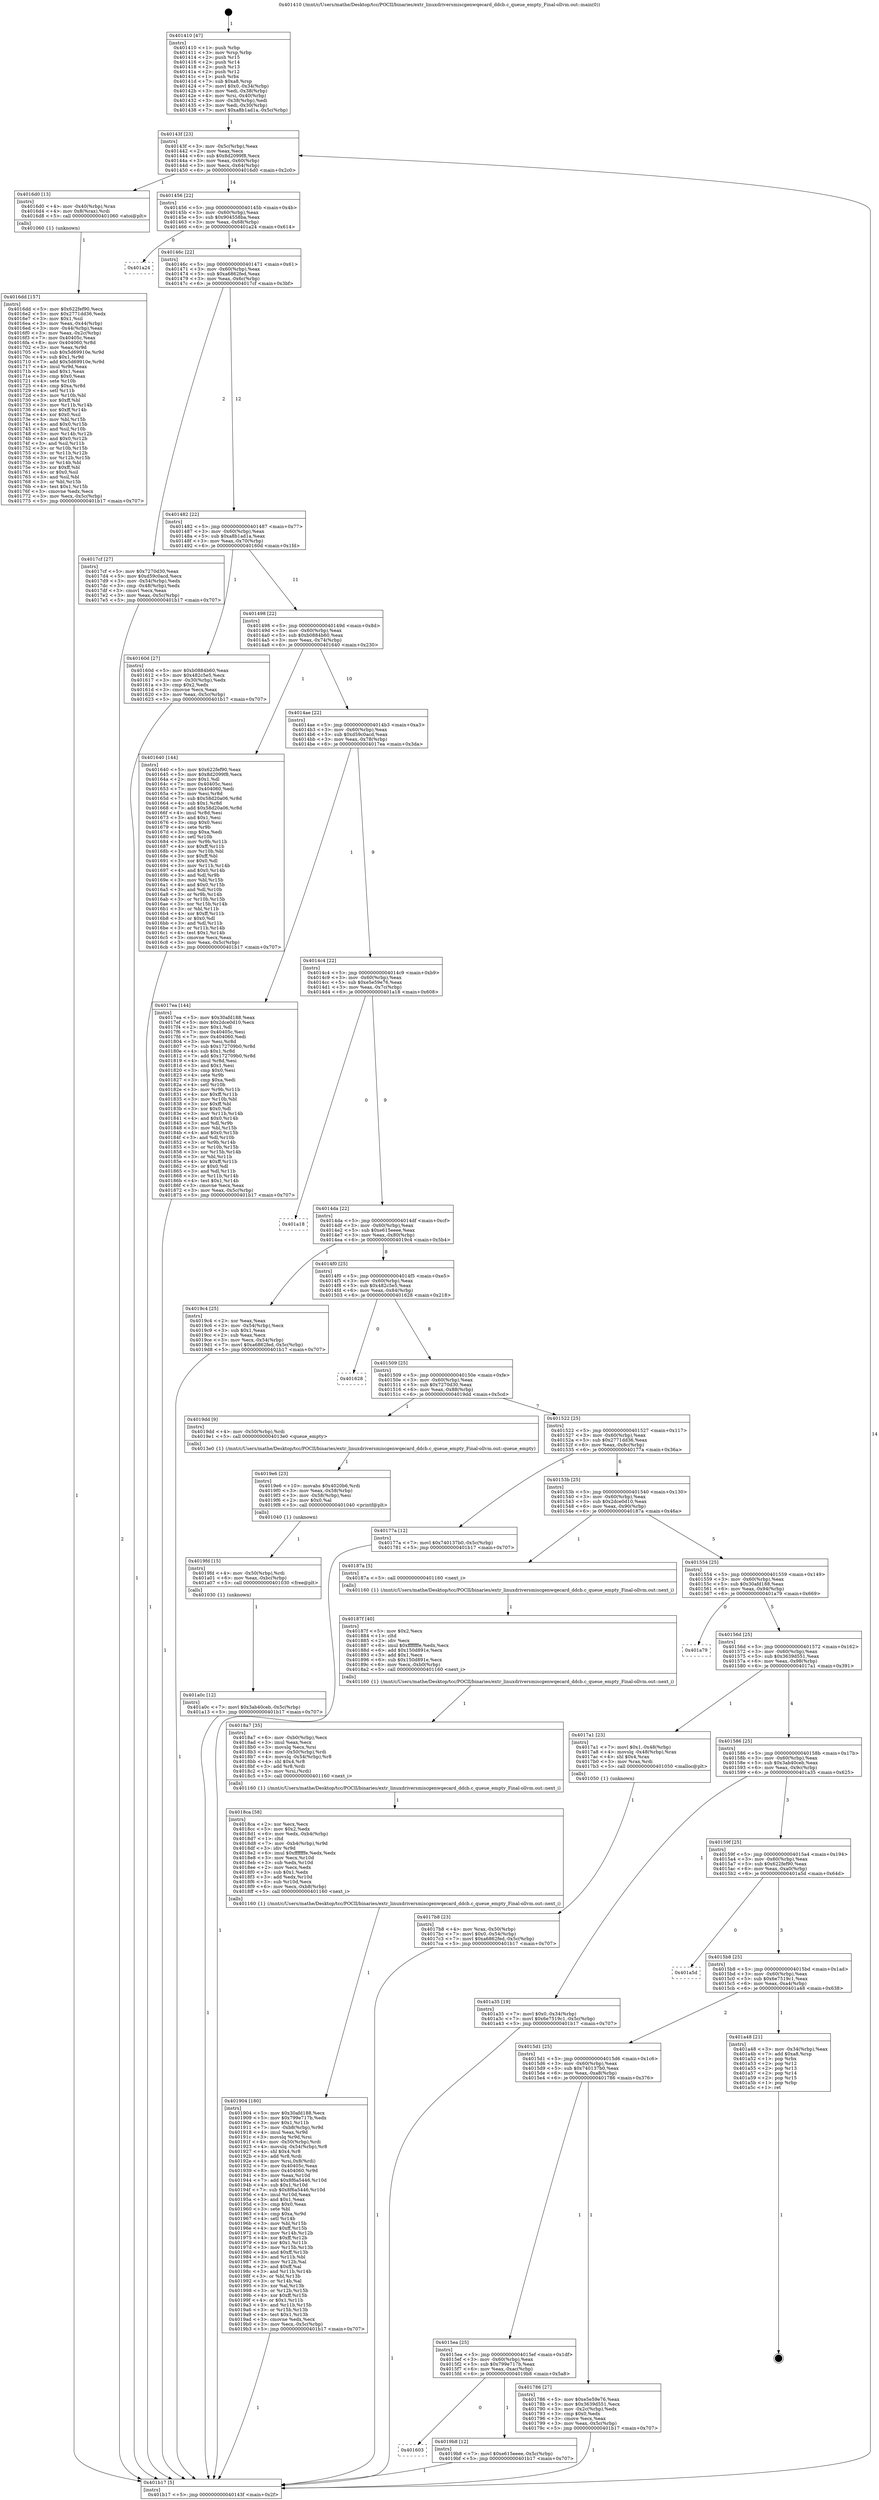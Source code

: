 digraph "0x401410" {
  label = "0x401410 (/mnt/c/Users/mathe/Desktop/tcc/POCII/binaries/extr_linuxdriversmiscgenwqecard_ddcb.c_queue_empty_Final-ollvm.out::main(0))"
  labelloc = "t"
  node[shape=record]

  Entry [label="",width=0.3,height=0.3,shape=circle,fillcolor=black,style=filled]
  "0x40143f" [label="{
     0x40143f [23]\l
     | [instrs]\l
     &nbsp;&nbsp;0x40143f \<+3\>: mov -0x5c(%rbp),%eax\l
     &nbsp;&nbsp;0x401442 \<+2\>: mov %eax,%ecx\l
     &nbsp;&nbsp;0x401444 \<+6\>: sub $0x8d2099f8,%ecx\l
     &nbsp;&nbsp;0x40144a \<+3\>: mov %eax,-0x60(%rbp)\l
     &nbsp;&nbsp;0x40144d \<+3\>: mov %ecx,-0x64(%rbp)\l
     &nbsp;&nbsp;0x401450 \<+6\>: je 00000000004016d0 \<main+0x2c0\>\l
  }"]
  "0x4016d0" [label="{
     0x4016d0 [13]\l
     | [instrs]\l
     &nbsp;&nbsp;0x4016d0 \<+4\>: mov -0x40(%rbp),%rax\l
     &nbsp;&nbsp;0x4016d4 \<+4\>: mov 0x8(%rax),%rdi\l
     &nbsp;&nbsp;0x4016d8 \<+5\>: call 0000000000401060 \<atoi@plt\>\l
     | [calls]\l
     &nbsp;&nbsp;0x401060 \{1\} (unknown)\l
  }"]
  "0x401456" [label="{
     0x401456 [22]\l
     | [instrs]\l
     &nbsp;&nbsp;0x401456 \<+5\>: jmp 000000000040145b \<main+0x4b\>\l
     &nbsp;&nbsp;0x40145b \<+3\>: mov -0x60(%rbp),%eax\l
     &nbsp;&nbsp;0x40145e \<+5\>: sub $0x904558ba,%eax\l
     &nbsp;&nbsp;0x401463 \<+3\>: mov %eax,-0x68(%rbp)\l
     &nbsp;&nbsp;0x401466 \<+6\>: je 0000000000401a24 \<main+0x614\>\l
  }"]
  Exit [label="",width=0.3,height=0.3,shape=circle,fillcolor=black,style=filled,peripheries=2]
  "0x401a24" [label="{
     0x401a24\l
  }", style=dashed]
  "0x40146c" [label="{
     0x40146c [22]\l
     | [instrs]\l
     &nbsp;&nbsp;0x40146c \<+5\>: jmp 0000000000401471 \<main+0x61\>\l
     &nbsp;&nbsp;0x401471 \<+3\>: mov -0x60(%rbp),%eax\l
     &nbsp;&nbsp;0x401474 \<+5\>: sub $0xa6862fed,%eax\l
     &nbsp;&nbsp;0x401479 \<+3\>: mov %eax,-0x6c(%rbp)\l
     &nbsp;&nbsp;0x40147c \<+6\>: je 00000000004017cf \<main+0x3bf\>\l
  }"]
  "0x401a0c" [label="{
     0x401a0c [12]\l
     | [instrs]\l
     &nbsp;&nbsp;0x401a0c \<+7\>: movl $0x3ab40ceb,-0x5c(%rbp)\l
     &nbsp;&nbsp;0x401a13 \<+5\>: jmp 0000000000401b17 \<main+0x707\>\l
  }"]
  "0x4017cf" [label="{
     0x4017cf [27]\l
     | [instrs]\l
     &nbsp;&nbsp;0x4017cf \<+5\>: mov $0x7270d30,%eax\l
     &nbsp;&nbsp;0x4017d4 \<+5\>: mov $0xd59c0acd,%ecx\l
     &nbsp;&nbsp;0x4017d9 \<+3\>: mov -0x54(%rbp),%edx\l
     &nbsp;&nbsp;0x4017dc \<+3\>: cmp -0x48(%rbp),%edx\l
     &nbsp;&nbsp;0x4017df \<+3\>: cmovl %ecx,%eax\l
     &nbsp;&nbsp;0x4017e2 \<+3\>: mov %eax,-0x5c(%rbp)\l
     &nbsp;&nbsp;0x4017e5 \<+5\>: jmp 0000000000401b17 \<main+0x707\>\l
  }"]
  "0x401482" [label="{
     0x401482 [22]\l
     | [instrs]\l
     &nbsp;&nbsp;0x401482 \<+5\>: jmp 0000000000401487 \<main+0x77\>\l
     &nbsp;&nbsp;0x401487 \<+3\>: mov -0x60(%rbp),%eax\l
     &nbsp;&nbsp;0x40148a \<+5\>: sub $0xa8b1ad1a,%eax\l
     &nbsp;&nbsp;0x40148f \<+3\>: mov %eax,-0x70(%rbp)\l
     &nbsp;&nbsp;0x401492 \<+6\>: je 000000000040160d \<main+0x1fd\>\l
  }"]
  "0x4019fd" [label="{
     0x4019fd [15]\l
     | [instrs]\l
     &nbsp;&nbsp;0x4019fd \<+4\>: mov -0x50(%rbp),%rdi\l
     &nbsp;&nbsp;0x401a01 \<+6\>: mov %eax,-0xbc(%rbp)\l
     &nbsp;&nbsp;0x401a07 \<+5\>: call 0000000000401030 \<free@plt\>\l
     | [calls]\l
     &nbsp;&nbsp;0x401030 \{1\} (unknown)\l
  }"]
  "0x40160d" [label="{
     0x40160d [27]\l
     | [instrs]\l
     &nbsp;&nbsp;0x40160d \<+5\>: mov $0xb0884b60,%eax\l
     &nbsp;&nbsp;0x401612 \<+5\>: mov $0x482c5e5,%ecx\l
     &nbsp;&nbsp;0x401617 \<+3\>: mov -0x30(%rbp),%edx\l
     &nbsp;&nbsp;0x40161a \<+3\>: cmp $0x2,%edx\l
     &nbsp;&nbsp;0x40161d \<+3\>: cmovne %ecx,%eax\l
     &nbsp;&nbsp;0x401620 \<+3\>: mov %eax,-0x5c(%rbp)\l
     &nbsp;&nbsp;0x401623 \<+5\>: jmp 0000000000401b17 \<main+0x707\>\l
  }"]
  "0x401498" [label="{
     0x401498 [22]\l
     | [instrs]\l
     &nbsp;&nbsp;0x401498 \<+5\>: jmp 000000000040149d \<main+0x8d\>\l
     &nbsp;&nbsp;0x40149d \<+3\>: mov -0x60(%rbp),%eax\l
     &nbsp;&nbsp;0x4014a0 \<+5\>: sub $0xb0884b60,%eax\l
     &nbsp;&nbsp;0x4014a5 \<+3\>: mov %eax,-0x74(%rbp)\l
     &nbsp;&nbsp;0x4014a8 \<+6\>: je 0000000000401640 \<main+0x230\>\l
  }"]
  "0x401b17" [label="{
     0x401b17 [5]\l
     | [instrs]\l
     &nbsp;&nbsp;0x401b17 \<+5\>: jmp 000000000040143f \<main+0x2f\>\l
  }"]
  "0x401410" [label="{
     0x401410 [47]\l
     | [instrs]\l
     &nbsp;&nbsp;0x401410 \<+1\>: push %rbp\l
     &nbsp;&nbsp;0x401411 \<+3\>: mov %rsp,%rbp\l
     &nbsp;&nbsp;0x401414 \<+2\>: push %r15\l
     &nbsp;&nbsp;0x401416 \<+2\>: push %r14\l
     &nbsp;&nbsp;0x401418 \<+2\>: push %r13\l
     &nbsp;&nbsp;0x40141a \<+2\>: push %r12\l
     &nbsp;&nbsp;0x40141c \<+1\>: push %rbx\l
     &nbsp;&nbsp;0x40141d \<+7\>: sub $0xa8,%rsp\l
     &nbsp;&nbsp;0x401424 \<+7\>: movl $0x0,-0x34(%rbp)\l
     &nbsp;&nbsp;0x40142b \<+3\>: mov %edi,-0x38(%rbp)\l
     &nbsp;&nbsp;0x40142e \<+4\>: mov %rsi,-0x40(%rbp)\l
     &nbsp;&nbsp;0x401432 \<+3\>: mov -0x38(%rbp),%edi\l
     &nbsp;&nbsp;0x401435 \<+3\>: mov %edi,-0x30(%rbp)\l
     &nbsp;&nbsp;0x401438 \<+7\>: movl $0xa8b1ad1a,-0x5c(%rbp)\l
  }"]
  "0x4019e6" [label="{
     0x4019e6 [23]\l
     | [instrs]\l
     &nbsp;&nbsp;0x4019e6 \<+10\>: movabs $0x4020b6,%rdi\l
     &nbsp;&nbsp;0x4019f0 \<+3\>: mov %eax,-0x58(%rbp)\l
     &nbsp;&nbsp;0x4019f3 \<+3\>: mov -0x58(%rbp),%esi\l
     &nbsp;&nbsp;0x4019f6 \<+2\>: mov $0x0,%al\l
     &nbsp;&nbsp;0x4019f8 \<+5\>: call 0000000000401040 \<printf@plt\>\l
     | [calls]\l
     &nbsp;&nbsp;0x401040 \{1\} (unknown)\l
  }"]
  "0x401640" [label="{
     0x401640 [144]\l
     | [instrs]\l
     &nbsp;&nbsp;0x401640 \<+5\>: mov $0x622fef90,%eax\l
     &nbsp;&nbsp;0x401645 \<+5\>: mov $0x8d2099f8,%ecx\l
     &nbsp;&nbsp;0x40164a \<+2\>: mov $0x1,%dl\l
     &nbsp;&nbsp;0x40164c \<+7\>: mov 0x40405c,%esi\l
     &nbsp;&nbsp;0x401653 \<+7\>: mov 0x404060,%edi\l
     &nbsp;&nbsp;0x40165a \<+3\>: mov %esi,%r8d\l
     &nbsp;&nbsp;0x40165d \<+7\>: sub $0x58d20a06,%r8d\l
     &nbsp;&nbsp;0x401664 \<+4\>: sub $0x1,%r8d\l
     &nbsp;&nbsp;0x401668 \<+7\>: add $0x58d20a06,%r8d\l
     &nbsp;&nbsp;0x40166f \<+4\>: imul %r8d,%esi\l
     &nbsp;&nbsp;0x401673 \<+3\>: and $0x1,%esi\l
     &nbsp;&nbsp;0x401676 \<+3\>: cmp $0x0,%esi\l
     &nbsp;&nbsp;0x401679 \<+4\>: sete %r9b\l
     &nbsp;&nbsp;0x40167d \<+3\>: cmp $0xa,%edi\l
     &nbsp;&nbsp;0x401680 \<+4\>: setl %r10b\l
     &nbsp;&nbsp;0x401684 \<+3\>: mov %r9b,%r11b\l
     &nbsp;&nbsp;0x401687 \<+4\>: xor $0xff,%r11b\l
     &nbsp;&nbsp;0x40168b \<+3\>: mov %r10b,%bl\l
     &nbsp;&nbsp;0x40168e \<+3\>: xor $0xff,%bl\l
     &nbsp;&nbsp;0x401691 \<+3\>: xor $0x0,%dl\l
     &nbsp;&nbsp;0x401694 \<+3\>: mov %r11b,%r14b\l
     &nbsp;&nbsp;0x401697 \<+4\>: and $0x0,%r14b\l
     &nbsp;&nbsp;0x40169b \<+3\>: and %dl,%r9b\l
     &nbsp;&nbsp;0x40169e \<+3\>: mov %bl,%r15b\l
     &nbsp;&nbsp;0x4016a1 \<+4\>: and $0x0,%r15b\l
     &nbsp;&nbsp;0x4016a5 \<+3\>: and %dl,%r10b\l
     &nbsp;&nbsp;0x4016a8 \<+3\>: or %r9b,%r14b\l
     &nbsp;&nbsp;0x4016ab \<+3\>: or %r10b,%r15b\l
     &nbsp;&nbsp;0x4016ae \<+3\>: xor %r15b,%r14b\l
     &nbsp;&nbsp;0x4016b1 \<+3\>: or %bl,%r11b\l
     &nbsp;&nbsp;0x4016b4 \<+4\>: xor $0xff,%r11b\l
     &nbsp;&nbsp;0x4016b8 \<+3\>: or $0x0,%dl\l
     &nbsp;&nbsp;0x4016bb \<+3\>: and %dl,%r11b\l
     &nbsp;&nbsp;0x4016be \<+3\>: or %r11b,%r14b\l
     &nbsp;&nbsp;0x4016c1 \<+4\>: test $0x1,%r14b\l
     &nbsp;&nbsp;0x4016c5 \<+3\>: cmovne %ecx,%eax\l
     &nbsp;&nbsp;0x4016c8 \<+3\>: mov %eax,-0x5c(%rbp)\l
     &nbsp;&nbsp;0x4016cb \<+5\>: jmp 0000000000401b17 \<main+0x707\>\l
  }"]
  "0x4014ae" [label="{
     0x4014ae [22]\l
     | [instrs]\l
     &nbsp;&nbsp;0x4014ae \<+5\>: jmp 00000000004014b3 \<main+0xa3\>\l
     &nbsp;&nbsp;0x4014b3 \<+3\>: mov -0x60(%rbp),%eax\l
     &nbsp;&nbsp;0x4014b6 \<+5\>: sub $0xd59c0acd,%eax\l
     &nbsp;&nbsp;0x4014bb \<+3\>: mov %eax,-0x78(%rbp)\l
     &nbsp;&nbsp;0x4014be \<+6\>: je 00000000004017ea \<main+0x3da\>\l
  }"]
  "0x4016dd" [label="{
     0x4016dd [157]\l
     | [instrs]\l
     &nbsp;&nbsp;0x4016dd \<+5\>: mov $0x622fef90,%ecx\l
     &nbsp;&nbsp;0x4016e2 \<+5\>: mov $0x2771dd36,%edx\l
     &nbsp;&nbsp;0x4016e7 \<+3\>: mov $0x1,%sil\l
     &nbsp;&nbsp;0x4016ea \<+3\>: mov %eax,-0x44(%rbp)\l
     &nbsp;&nbsp;0x4016ed \<+3\>: mov -0x44(%rbp),%eax\l
     &nbsp;&nbsp;0x4016f0 \<+3\>: mov %eax,-0x2c(%rbp)\l
     &nbsp;&nbsp;0x4016f3 \<+7\>: mov 0x40405c,%eax\l
     &nbsp;&nbsp;0x4016fa \<+8\>: mov 0x404060,%r8d\l
     &nbsp;&nbsp;0x401702 \<+3\>: mov %eax,%r9d\l
     &nbsp;&nbsp;0x401705 \<+7\>: sub $0x5d69910e,%r9d\l
     &nbsp;&nbsp;0x40170c \<+4\>: sub $0x1,%r9d\l
     &nbsp;&nbsp;0x401710 \<+7\>: add $0x5d69910e,%r9d\l
     &nbsp;&nbsp;0x401717 \<+4\>: imul %r9d,%eax\l
     &nbsp;&nbsp;0x40171b \<+3\>: and $0x1,%eax\l
     &nbsp;&nbsp;0x40171e \<+3\>: cmp $0x0,%eax\l
     &nbsp;&nbsp;0x401721 \<+4\>: sete %r10b\l
     &nbsp;&nbsp;0x401725 \<+4\>: cmp $0xa,%r8d\l
     &nbsp;&nbsp;0x401729 \<+4\>: setl %r11b\l
     &nbsp;&nbsp;0x40172d \<+3\>: mov %r10b,%bl\l
     &nbsp;&nbsp;0x401730 \<+3\>: xor $0xff,%bl\l
     &nbsp;&nbsp;0x401733 \<+3\>: mov %r11b,%r14b\l
     &nbsp;&nbsp;0x401736 \<+4\>: xor $0xff,%r14b\l
     &nbsp;&nbsp;0x40173a \<+4\>: xor $0x0,%sil\l
     &nbsp;&nbsp;0x40173e \<+3\>: mov %bl,%r15b\l
     &nbsp;&nbsp;0x401741 \<+4\>: and $0x0,%r15b\l
     &nbsp;&nbsp;0x401745 \<+3\>: and %sil,%r10b\l
     &nbsp;&nbsp;0x401748 \<+3\>: mov %r14b,%r12b\l
     &nbsp;&nbsp;0x40174b \<+4\>: and $0x0,%r12b\l
     &nbsp;&nbsp;0x40174f \<+3\>: and %sil,%r11b\l
     &nbsp;&nbsp;0x401752 \<+3\>: or %r10b,%r15b\l
     &nbsp;&nbsp;0x401755 \<+3\>: or %r11b,%r12b\l
     &nbsp;&nbsp;0x401758 \<+3\>: xor %r12b,%r15b\l
     &nbsp;&nbsp;0x40175b \<+3\>: or %r14b,%bl\l
     &nbsp;&nbsp;0x40175e \<+3\>: xor $0xff,%bl\l
     &nbsp;&nbsp;0x401761 \<+4\>: or $0x0,%sil\l
     &nbsp;&nbsp;0x401765 \<+3\>: and %sil,%bl\l
     &nbsp;&nbsp;0x401768 \<+3\>: or %bl,%r15b\l
     &nbsp;&nbsp;0x40176b \<+4\>: test $0x1,%r15b\l
     &nbsp;&nbsp;0x40176f \<+3\>: cmovne %edx,%ecx\l
     &nbsp;&nbsp;0x401772 \<+3\>: mov %ecx,-0x5c(%rbp)\l
     &nbsp;&nbsp;0x401775 \<+5\>: jmp 0000000000401b17 \<main+0x707\>\l
  }"]
  "0x401603" [label="{
     0x401603\l
  }", style=dashed]
  "0x4017ea" [label="{
     0x4017ea [144]\l
     | [instrs]\l
     &nbsp;&nbsp;0x4017ea \<+5\>: mov $0x30afd188,%eax\l
     &nbsp;&nbsp;0x4017ef \<+5\>: mov $0x2dce0d10,%ecx\l
     &nbsp;&nbsp;0x4017f4 \<+2\>: mov $0x1,%dl\l
     &nbsp;&nbsp;0x4017f6 \<+7\>: mov 0x40405c,%esi\l
     &nbsp;&nbsp;0x4017fd \<+7\>: mov 0x404060,%edi\l
     &nbsp;&nbsp;0x401804 \<+3\>: mov %esi,%r8d\l
     &nbsp;&nbsp;0x401807 \<+7\>: sub $0x172709b0,%r8d\l
     &nbsp;&nbsp;0x40180e \<+4\>: sub $0x1,%r8d\l
     &nbsp;&nbsp;0x401812 \<+7\>: add $0x172709b0,%r8d\l
     &nbsp;&nbsp;0x401819 \<+4\>: imul %r8d,%esi\l
     &nbsp;&nbsp;0x40181d \<+3\>: and $0x1,%esi\l
     &nbsp;&nbsp;0x401820 \<+3\>: cmp $0x0,%esi\l
     &nbsp;&nbsp;0x401823 \<+4\>: sete %r9b\l
     &nbsp;&nbsp;0x401827 \<+3\>: cmp $0xa,%edi\l
     &nbsp;&nbsp;0x40182a \<+4\>: setl %r10b\l
     &nbsp;&nbsp;0x40182e \<+3\>: mov %r9b,%r11b\l
     &nbsp;&nbsp;0x401831 \<+4\>: xor $0xff,%r11b\l
     &nbsp;&nbsp;0x401835 \<+3\>: mov %r10b,%bl\l
     &nbsp;&nbsp;0x401838 \<+3\>: xor $0xff,%bl\l
     &nbsp;&nbsp;0x40183b \<+3\>: xor $0x0,%dl\l
     &nbsp;&nbsp;0x40183e \<+3\>: mov %r11b,%r14b\l
     &nbsp;&nbsp;0x401841 \<+4\>: and $0x0,%r14b\l
     &nbsp;&nbsp;0x401845 \<+3\>: and %dl,%r9b\l
     &nbsp;&nbsp;0x401848 \<+3\>: mov %bl,%r15b\l
     &nbsp;&nbsp;0x40184b \<+4\>: and $0x0,%r15b\l
     &nbsp;&nbsp;0x40184f \<+3\>: and %dl,%r10b\l
     &nbsp;&nbsp;0x401852 \<+3\>: or %r9b,%r14b\l
     &nbsp;&nbsp;0x401855 \<+3\>: or %r10b,%r15b\l
     &nbsp;&nbsp;0x401858 \<+3\>: xor %r15b,%r14b\l
     &nbsp;&nbsp;0x40185b \<+3\>: or %bl,%r11b\l
     &nbsp;&nbsp;0x40185e \<+4\>: xor $0xff,%r11b\l
     &nbsp;&nbsp;0x401862 \<+3\>: or $0x0,%dl\l
     &nbsp;&nbsp;0x401865 \<+3\>: and %dl,%r11b\l
     &nbsp;&nbsp;0x401868 \<+3\>: or %r11b,%r14b\l
     &nbsp;&nbsp;0x40186b \<+4\>: test $0x1,%r14b\l
     &nbsp;&nbsp;0x40186f \<+3\>: cmovne %ecx,%eax\l
     &nbsp;&nbsp;0x401872 \<+3\>: mov %eax,-0x5c(%rbp)\l
     &nbsp;&nbsp;0x401875 \<+5\>: jmp 0000000000401b17 \<main+0x707\>\l
  }"]
  "0x4014c4" [label="{
     0x4014c4 [22]\l
     | [instrs]\l
     &nbsp;&nbsp;0x4014c4 \<+5\>: jmp 00000000004014c9 \<main+0xb9\>\l
     &nbsp;&nbsp;0x4014c9 \<+3\>: mov -0x60(%rbp),%eax\l
     &nbsp;&nbsp;0x4014cc \<+5\>: sub $0xe5e59e76,%eax\l
     &nbsp;&nbsp;0x4014d1 \<+3\>: mov %eax,-0x7c(%rbp)\l
     &nbsp;&nbsp;0x4014d4 \<+6\>: je 0000000000401a18 \<main+0x608\>\l
  }"]
  "0x4019b8" [label="{
     0x4019b8 [12]\l
     | [instrs]\l
     &nbsp;&nbsp;0x4019b8 \<+7\>: movl $0xe615eeee,-0x5c(%rbp)\l
     &nbsp;&nbsp;0x4019bf \<+5\>: jmp 0000000000401b17 \<main+0x707\>\l
  }"]
  "0x401a18" [label="{
     0x401a18\l
  }", style=dashed]
  "0x4014da" [label="{
     0x4014da [22]\l
     | [instrs]\l
     &nbsp;&nbsp;0x4014da \<+5\>: jmp 00000000004014df \<main+0xcf\>\l
     &nbsp;&nbsp;0x4014df \<+3\>: mov -0x60(%rbp),%eax\l
     &nbsp;&nbsp;0x4014e2 \<+5\>: sub $0xe615eeee,%eax\l
     &nbsp;&nbsp;0x4014e7 \<+3\>: mov %eax,-0x80(%rbp)\l
     &nbsp;&nbsp;0x4014ea \<+6\>: je 00000000004019c4 \<main+0x5b4\>\l
  }"]
  "0x401904" [label="{
     0x401904 [180]\l
     | [instrs]\l
     &nbsp;&nbsp;0x401904 \<+5\>: mov $0x30afd188,%ecx\l
     &nbsp;&nbsp;0x401909 \<+5\>: mov $0x799e717b,%edx\l
     &nbsp;&nbsp;0x40190e \<+3\>: mov $0x1,%r11b\l
     &nbsp;&nbsp;0x401911 \<+7\>: mov -0xb8(%rbp),%r9d\l
     &nbsp;&nbsp;0x401918 \<+4\>: imul %eax,%r9d\l
     &nbsp;&nbsp;0x40191c \<+3\>: movslq %r9d,%rsi\l
     &nbsp;&nbsp;0x40191f \<+4\>: mov -0x50(%rbp),%rdi\l
     &nbsp;&nbsp;0x401923 \<+4\>: movslq -0x54(%rbp),%r8\l
     &nbsp;&nbsp;0x401927 \<+4\>: shl $0x4,%r8\l
     &nbsp;&nbsp;0x40192b \<+3\>: add %r8,%rdi\l
     &nbsp;&nbsp;0x40192e \<+4\>: mov %rsi,0x8(%rdi)\l
     &nbsp;&nbsp;0x401932 \<+7\>: mov 0x40405c,%eax\l
     &nbsp;&nbsp;0x401939 \<+8\>: mov 0x404060,%r9d\l
     &nbsp;&nbsp;0x401941 \<+3\>: mov %eax,%r10d\l
     &nbsp;&nbsp;0x401944 \<+7\>: add $0x8f6a5446,%r10d\l
     &nbsp;&nbsp;0x40194b \<+4\>: sub $0x1,%r10d\l
     &nbsp;&nbsp;0x40194f \<+7\>: sub $0x8f6a5446,%r10d\l
     &nbsp;&nbsp;0x401956 \<+4\>: imul %r10d,%eax\l
     &nbsp;&nbsp;0x40195a \<+3\>: and $0x1,%eax\l
     &nbsp;&nbsp;0x40195d \<+3\>: cmp $0x0,%eax\l
     &nbsp;&nbsp;0x401960 \<+3\>: sete %bl\l
     &nbsp;&nbsp;0x401963 \<+4\>: cmp $0xa,%r9d\l
     &nbsp;&nbsp;0x401967 \<+4\>: setl %r14b\l
     &nbsp;&nbsp;0x40196b \<+3\>: mov %bl,%r15b\l
     &nbsp;&nbsp;0x40196e \<+4\>: xor $0xff,%r15b\l
     &nbsp;&nbsp;0x401972 \<+3\>: mov %r14b,%r12b\l
     &nbsp;&nbsp;0x401975 \<+4\>: xor $0xff,%r12b\l
     &nbsp;&nbsp;0x401979 \<+4\>: xor $0x1,%r11b\l
     &nbsp;&nbsp;0x40197d \<+3\>: mov %r15b,%r13b\l
     &nbsp;&nbsp;0x401980 \<+4\>: and $0xff,%r13b\l
     &nbsp;&nbsp;0x401984 \<+3\>: and %r11b,%bl\l
     &nbsp;&nbsp;0x401987 \<+3\>: mov %r12b,%al\l
     &nbsp;&nbsp;0x40198a \<+2\>: and $0xff,%al\l
     &nbsp;&nbsp;0x40198c \<+3\>: and %r11b,%r14b\l
     &nbsp;&nbsp;0x40198f \<+3\>: or %bl,%r13b\l
     &nbsp;&nbsp;0x401992 \<+3\>: or %r14b,%al\l
     &nbsp;&nbsp;0x401995 \<+3\>: xor %al,%r13b\l
     &nbsp;&nbsp;0x401998 \<+3\>: or %r12b,%r15b\l
     &nbsp;&nbsp;0x40199b \<+4\>: xor $0xff,%r15b\l
     &nbsp;&nbsp;0x40199f \<+4\>: or $0x1,%r11b\l
     &nbsp;&nbsp;0x4019a3 \<+3\>: and %r11b,%r15b\l
     &nbsp;&nbsp;0x4019a6 \<+3\>: or %r15b,%r13b\l
     &nbsp;&nbsp;0x4019a9 \<+4\>: test $0x1,%r13b\l
     &nbsp;&nbsp;0x4019ad \<+3\>: cmovne %edx,%ecx\l
     &nbsp;&nbsp;0x4019b0 \<+3\>: mov %ecx,-0x5c(%rbp)\l
     &nbsp;&nbsp;0x4019b3 \<+5\>: jmp 0000000000401b17 \<main+0x707\>\l
  }"]
  "0x4019c4" [label="{
     0x4019c4 [25]\l
     | [instrs]\l
     &nbsp;&nbsp;0x4019c4 \<+2\>: xor %eax,%eax\l
     &nbsp;&nbsp;0x4019c6 \<+3\>: mov -0x54(%rbp),%ecx\l
     &nbsp;&nbsp;0x4019c9 \<+3\>: sub $0x1,%eax\l
     &nbsp;&nbsp;0x4019cc \<+2\>: sub %eax,%ecx\l
     &nbsp;&nbsp;0x4019ce \<+3\>: mov %ecx,-0x54(%rbp)\l
     &nbsp;&nbsp;0x4019d1 \<+7\>: movl $0xa6862fed,-0x5c(%rbp)\l
     &nbsp;&nbsp;0x4019d8 \<+5\>: jmp 0000000000401b17 \<main+0x707\>\l
  }"]
  "0x4014f0" [label="{
     0x4014f0 [25]\l
     | [instrs]\l
     &nbsp;&nbsp;0x4014f0 \<+5\>: jmp 00000000004014f5 \<main+0xe5\>\l
     &nbsp;&nbsp;0x4014f5 \<+3\>: mov -0x60(%rbp),%eax\l
     &nbsp;&nbsp;0x4014f8 \<+5\>: sub $0x482c5e5,%eax\l
     &nbsp;&nbsp;0x4014fd \<+6\>: mov %eax,-0x84(%rbp)\l
     &nbsp;&nbsp;0x401503 \<+6\>: je 0000000000401628 \<main+0x218\>\l
  }"]
  "0x4018ca" [label="{
     0x4018ca [58]\l
     | [instrs]\l
     &nbsp;&nbsp;0x4018ca \<+2\>: xor %ecx,%ecx\l
     &nbsp;&nbsp;0x4018cc \<+5\>: mov $0x2,%edx\l
     &nbsp;&nbsp;0x4018d1 \<+6\>: mov %edx,-0xb4(%rbp)\l
     &nbsp;&nbsp;0x4018d7 \<+1\>: cltd\l
     &nbsp;&nbsp;0x4018d8 \<+7\>: mov -0xb4(%rbp),%r9d\l
     &nbsp;&nbsp;0x4018df \<+3\>: idiv %r9d\l
     &nbsp;&nbsp;0x4018e2 \<+6\>: imul $0xfffffffe,%edx,%edx\l
     &nbsp;&nbsp;0x4018e8 \<+3\>: mov %ecx,%r10d\l
     &nbsp;&nbsp;0x4018eb \<+3\>: sub %edx,%r10d\l
     &nbsp;&nbsp;0x4018ee \<+2\>: mov %ecx,%edx\l
     &nbsp;&nbsp;0x4018f0 \<+3\>: sub $0x1,%edx\l
     &nbsp;&nbsp;0x4018f3 \<+3\>: add %edx,%r10d\l
     &nbsp;&nbsp;0x4018f6 \<+3\>: sub %r10d,%ecx\l
     &nbsp;&nbsp;0x4018f9 \<+6\>: mov %ecx,-0xb8(%rbp)\l
     &nbsp;&nbsp;0x4018ff \<+5\>: call 0000000000401160 \<next_i\>\l
     | [calls]\l
     &nbsp;&nbsp;0x401160 \{1\} (/mnt/c/Users/mathe/Desktop/tcc/POCII/binaries/extr_linuxdriversmiscgenwqecard_ddcb.c_queue_empty_Final-ollvm.out::next_i)\l
  }"]
  "0x401628" [label="{
     0x401628\l
  }", style=dashed]
  "0x401509" [label="{
     0x401509 [25]\l
     | [instrs]\l
     &nbsp;&nbsp;0x401509 \<+5\>: jmp 000000000040150e \<main+0xfe\>\l
     &nbsp;&nbsp;0x40150e \<+3\>: mov -0x60(%rbp),%eax\l
     &nbsp;&nbsp;0x401511 \<+5\>: sub $0x7270d30,%eax\l
     &nbsp;&nbsp;0x401516 \<+6\>: mov %eax,-0x88(%rbp)\l
     &nbsp;&nbsp;0x40151c \<+6\>: je 00000000004019dd \<main+0x5cd\>\l
  }"]
  "0x4018a7" [label="{
     0x4018a7 [35]\l
     | [instrs]\l
     &nbsp;&nbsp;0x4018a7 \<+6\>: mov -0xb0(%rbp),%ecx\l
     &nbsp;&nbsp;0x4018ad \<+3\>: imul %eax,%ecx\l
     &nbsp;&nbsp;0x4018b0 \<+3\>: movslq %ecx,%rsi\l
     &nbsp;&nbsp;0x4018b3 \<+4\>: mov -0x50(%rbp),%rdi\l
     &nbsp;&nbsp;0x4018b7 \<+4\>: movslq -0x54(%rbp),%r8\l
     &nbsp;&nbsp;0x4018bb \<+4\>: shl $0x4,%r8\l
     &nbsp;&nbsp;0x4018bf \<+3\>: add %r8,%rdi\l
     &nbsp;&nbsp;0x4018c2 \<+3\>: mov %rsi,(%rdi)\l
     &nbsp;&nbsp;0x4018c5 \<+5\>: call 0000000000401160 \<next_i\>\l
     | [calls]\l
     &nbsp;&nbsp;0x401160 \{1\} (/mnt/c/Users/mathe/Desktop/tcc/POCII/binaries/extr_linuxdriversmiscgenwqecard_ddcb.c_queue_empty_Final-ollvm.out::next_i)\l
  }"]
  "0x4019dd" [label="{
     0x4019dd [9]\l
     | [instrs]\l
     &nbsp;&nbsp;0x4019dd \<+4\>: mov -0x50(%rbp),%rdi\l
     &nbsp;&nbsp;0x4019e1 \<+5\>: call 00000000004013e0 \<queue_empty\>\l
     | [calls]\l
     &nbsp;&nbsp;0x4013e0 \{1\} (/mnt/c/Users/mathe/Desktop/tcc/POCII/binaries/extr_linuxdriversmiscgenwqecard_ddcb.c_queue_empty_Final-ollvm.out::queue_empty)\l
  }"]
  "0x401522" [label="{
     0x401522 [25]\l
     | [instrs]\l
     &nbsp;&nbsp;0x401522 \<+5\>: jmp 0000000000401527 \<main+0x117\>\l
     &nbsp;&nbsp;0x401527 \<+3\>: mov -0x60(%rbp),%eax\l
     &nbsp;&nbsp;0x40152a \<+5\>: sub $0x2771dd36,%eax\l
     &nbsp;&nbsp;0x40152f \<+6\>: mov %eax,-0x8c(%rbp)\l
     &nbsp;&nbsp;0x401535 \<+6\>: je 000000000040177a \<main+0x36a\>\l
  }"]
  "0x40187f" [label="{
     0x40187f [40]\l
     | [instrs]\l
     &nbsp;&nbsp;0x40187f \<+5\>: mov $0x2,%ecx\l
     &nbsp;&nbsp;0x401884 \<+1\>: cltd\l
     &nbsp;&nbsp;0x401885 \<+2\>: idiv %ecx\l
     &nbsp;&nbsp;0x401887 \<+6\>: imul $0xfffffffe,%edx,%ecx\l
     &nbsp;&nbsp;0x40188d \<+6\>: add $0x150d891e,%ecx\l
     &nbsp;&nbsp;0x401893 \<+3\>: add $0x1,%ecx\l
     &nbsp;&nbsp;0x401896 \<+6\>: sub $0x150d891e,%ecx\l
     &nbsp;&nbsp;0x40189c \<+6\>: mov %ecx,-0xb0(%rbp)\l
     &nbsp;&nbsp;0x4018a2 \<+5\>: call 0000000000401160 \<next_i\>\l
     | [calls]\l
     &nbsp;&nbsp;0x401160 \{1\} (/mnt/c/Users/mathe/Desktop/tcc/POCII/binaries/extr_linuxdriversmiscgenwqecard_ddcb.c_queue_empty_Final-ollvm.out::next_i)\l
  }"]
  "0x40177a" [label="{
     0x40177a [12]\l
     | [instrs]\l
     &nbsp;&nbsp;0x40177a \<+7\>: movl $0x740137b0,-0x5c(%rbp)\l
     &nbsp;&nbsp;0x401781 \<+5\>: jmp 0000000000401b17 \<main+0x707\>\l
  }"]
  "0x40153b" [label="{
     0x40153b [25]\l
     | [instrs]\l
     &nbsp;&nbsp;0x40153b \<+5\>: jmp 0000000000401540 \<main+0x130\>\l
     &nbsp;&nbsp;0x401540 \<+3\>: mov -0x60(%rbp),%eax\l
     &nbsp;&nbsp;0x401543 \<+5\>: sub $0x2dce0d10,%eax\l
     &nbsp;&nbsp;0x401548 \<+6\>: mov %eax,-0x90(%rbp)\l
     &nbsp;&nbsp;0x40154e \<+6\>: je 000000000040187a \<main+0x46a\>\l
  }"]
  "0x4017b8" [label="{
     0x4017b8 [23]\l
     | [instrs]\l
     &nbsp;&nbsp;0x4017b8 \<+4\>: mov %rax,-0x50(%rbp)\l
     &nbsp;&nbsp;0x4017bc \<+7\>: movl $0x0,-0x54(%rbp)\l
     &nbsp;&nbsp;0x4017c3 \<+7\>: movl $0xa6862fed,-0x5c(%rbp)\l
     &nbsp;&nbsp;0x4017ca \<+5\>: jmp 0000000000401b17 \<main+0x707\>\l
  }"]
  "0x40187a" [label="{
     0x40187a [5]\l
     | [instrs]\l
     &nbsp;&nbsp;0x40187a \<+5\>: call 0000000000401160 \<next_i\>\l
     | [calls]\l
     &nbsp;&nbsp;0x401160 \{1\} (/mnt/c/Users/mathe/Desktop/tcc/POCII/binaries/extr_linuxdriversmiscgenwqecard_ddcb.c_queue_empty_Final-ollvm.out::next_i)\l
  }"]
  "0x401554" [label="{
     0x401554 [25]\l
     | [instrs]\l
     &nbsp;&nbsp;0x401554 \<+5\>: jmp 0000000000401559 \<main+0x149\>\l
     &nbsp;&nbsp;0x401559 \<+3\>: mov -0x60(%rbp),%eax\l
     &nbsp;&nbsp;0x40155c \<+5\>: sub $0x30afd188,%eax\l
     &nbsp;&nbsp;0x401561 \<+6\>: mov %eax,-0x94(%rbp)\l
     &nbsp;&nbsp;0x401567 \<+6\>: je 0000000000401a79 \<main+0x669\>\l
  }"]
  "0x4015ea" [label="{
     0x4015ea [25]\l
     | [instrs]\l
     &nbsp;&nbsp;0x4015ea \<+5\>: jmp 00000000004015ef \<main+0x1df\>\l
     &nbsp;&nbsp;0x4015ef \<+3\>: mov -0x60(%rbp),%eax\l
     &nbsp;&nbsp;0x4015f2 \<+5\>: sub $0x799e717b,%eax\l
     &nbsp;&nbsp;0x4015f7 \<+6\>: mov %eax,-0xac(%rbp)\l
     &nbsp;&nbsp;0x4015fd \<+6\>: je 00000000004019b8 \<main+0x5a8\>\l
  }"]
  "0x401a79" [label="{
     0x401a79\l
  }", style=dashed]
  "0x40156d" [label="{
     0x40156d [25]\l
     | [instrs]\l
     &nbsp;&nbsp;0x40156d \<+5\>: jmp 0000000000401572 \<main+0x162\>\l
     &nbsp;&nbsp;0x401572 \<+3\>: mov -0x60(%rbp),%eax\l
     &nbsp;&nbsp;0x401575 \<+5\>: sub $0x3639d551,%eax\l
     &nbsp;&nbsp;0x40157a \<+6\>: mov %eax,-0x98(%rbp)\l
     &nbsp;&nbsp;0x401580 \<+6\>: je 00000000004017a1 \<main+0x391\>\l
  }"]
  "0x401786" [label="{
     0x401786 [27]\l
     | [instrs]\l
     &nbsp;&nbsp;0x401786 \<+5\>: mov $0xe5e59e76,%eax\l
     &nbsp;&nbsp;0x40178b \<+5\>: mov $0x3639d551,%ecx\l
     &nbsp;&nbsp;0x401790 \<+3\>: mov -0x2c(%rbp),%edx\l
     &nbsp;&nbsp;0x401793 \<+3\>: cmp $0x0,%edx\l
     &nbsp;&nbsp;0x401796 \<+3\>: cmove %ecx,%eax\l
     &nbsp;&nbsp;0x401799 \<+3\>: mov %eax,-0x5c(%rbp)\l
     &nbsp;&nbsp;0x40179c \<+5\>: jmp 0000000000401b17 \<main+0x707\>\l
  }"]
  "0x4017a1" [label="{
     0x4017a1 [23]\l
     | [instrs]\l
     &nbsp;&nbsp;0x4017a1 \<+7\>: movl $0x1,-0x48(%rbp)\l
     &nbsp;&nbsp;0x4017a8 \<+4\>: movslq -0x48(%rbp),%rax\l
     &nbsp;&nbsp;0x4017ac \<+4\>: shl $0x4,%rax\l
     &nbsp;&nbsp;0x4017b0 \<+3\>: mov %rax,%rdi\l
     &nbsp;&nbsp;0x4017b3 \<+5\>: call 0000000000401050 \<malloc@plt\>\l
     | [calls]\l
     &nbsp;&nbsp;0x401050 \{1\} (unknown)\l
  }"]
  "0x401586" [label="{
     0x401586 [25]\l
     | [instrs]\l
     &nbsp;&nbsp;0x401586 \<+5\>: jmp 000000000040158b \<main+0x17b\>\l
     &nbsp;&nbsp;0x40158b \<+3\>: mov -0x60(%rbp),%eax\l
     &nbsp;&nbsp;0x40158e \<+5\>: sub $0x3ab40ceb,%eax\l
     &nbsp;&nbsp;0x401593 \<+6\>: mov %eax,-0x9c(%rbp)\l
     &nbsp;&nbsp;0x401599 \<+6\>: je 0000000000401a35 \<main+0x625\>\l
  }"]
  "0x4015d1" [label="{
     0x4015d1 [25]\l
     | [instrs]\l
     &nbsp;&nbsp;0x4015d1 \<+5\>: jmp 00000000004015d6 \<main+0x1c6\>\l
     &nbsp;&nbsp;0x4015d6 \<+3\>: mov -0x60(%rbp),%eax\l
     &nbsp;&nbsp;0x4015d9 \<+5\>: sub $0x740137b0,%eax\l
     &nbsp;&nbsp;0x4015de \<+6\>: mov %eax,-0xa8(%rbp)\l
     &nbsp;&nbsp;0x4015e4 \<+6\>: je 0000000000401786 \<main+0x376\>\l
  }"]
  "0x401a35" [label="{
     0x401a35 [19]\l
     | [instrs]\l
     &nbsp;&nbsp;0x401a35 \<+7\>: movl $0x0,-0x34(%rbp)\l
     &nbsp;&nbsp;0x401a3c \<+7\>: movl $0x6e7519c1,-0x5c(%rbp)\l
     &nbsp;&nbsp;0x401a43 \<+5\>: jmp 0000000000401b17 \<main+0x707\>\l
  }"]
  "0x40159f" [label="{
     0x40159f [25]\l
     | [instrs]\l
     &nbsp;&nbsp;0x40159f \<+5\>: jmp 00000000004015a4 \<main+0x194\>\l
     &nbsp;&nbsp;0x4015a4 \<+3\>: mov -0x60(%rbp),%eax\l
     &nbsp;&nbsp;0x4015a7 \<+5\>: sub $0x622fef90,%eax\l
     &nbsp;&nbsp;0x4015ac \<+6\>: mov %eax,-0xa0(%rbp)\l
     &nbsp;&nbsp;0x4015b2 \<+6\>: je 0000000000401a5d \<main+0x64d\>\l
  }"]
  "0x401a48" [label="{
     0x401a48 [21]\l
     | [instrs]\l
     &nbsp;&nbsp;0x401a48 \<+3\>: mov -0x34(%rbp),%eax\l
     &nbsp;&nbsp;0x401a4b \<+7\>: add $0xa8,%rsp\l
     &nbsp;&nbsp;0x401a52 \<+1\>: pop %rbx\l
     &nbsp;&nbsp;0x401a53 \<+2\>: pop %r12\l
     &nbsp;&nbsp;0x401a55 \<+2\>: pop %r13\l
     &nbsp;&nbsp;0x401a57 \<+2\>: pop %r14\l
     &nbsp;&nbsp;0x401a59 \<+2\>: pop %r15\l
     &nbsp;&nbsp;0x401a5b \<+1\>: pop %rbp\l
     &nbsp;&nbsp;0x401a5c \<+1\>: ret\l
  }"]
  "0x401a5d" [label="{
     0x401a5d\l
  }", style=dashed]
  "0x4015b8" [label="{
     0x4015b8 [25]\l
     | [instrs]\l
     &nbsp;&nbsp;0x4015b8 \<+5\>: jmp 00000000004015bd \<main+0x1ad\>\l
     &nbsp;&nbsp;0x4015bd \<+3\>: mov -0x60(%rbp),%eax\l
     &nbsp;&nbsp;0x4015c0 \<+5\>: sub $0x6e7519c1,%eax\l
     &nbsp;&nbsp;0x4015c5 \<+6\>: mov %eax,-0xa4(%rbp)\l
     &nbsp;&nbsp;0x4015cb \<+6\>: je 0000000000401a48 \<main+0x638\>\l
  }"]
  Entry -> "0x401410" [label=" 1"]
  "0x40143f" -> "0x4016d0" [label=" 1"]
  "0x40143f" -> "0x401456" [label=" 14"]
  "0x401a48" -> Exit [label=" 1"]
  "0x401456" -> "0x401a24" [label=" 0"]
  "0x401456" -> "0x40146c" [label=" 14"]
  "0x401a35" -> "0x401b17" [label=" 1"]
  "0x40146c" -> "0x4017cf" [label=" 2"]
  "0x40146c" -> "0x401482" [label=" 12"]
  "0x401a0c" -> "0x401b17" [label=" 1"]
  "0x401482" -> "0x40160d" [label=" 1"]
  "0x401482" -> "0x401498" [label=" 11"]
  "0x40160d" -> "0x401b17" [label=" 1"]
  "0x401410" -> "0x40143f" [label=" 1"]
  "0x401b17" -> "0x40143f" [label=" 14"]
  "0x4019fd" -> "0x401a0c" [label=" 1"]
  "0x401498" -> "0x401640" [label=" 1"]
  "0x401498" -> "0x4014ae" [label=" 10"]
  "0x401640" -> "0x401b17" [label=" 1"]
  "0x4016d0" -> "0x4016dd" [label=" 1"]
  "0x4016dd" -> "0x401b17" [label=" 1"]
  "0x4019e6" -> "0x4019fd" [label=" 1"]
  "0x4014ae" -> "0x4017ea" [label=" 1"]
  "0x4014ae" -> "0x4014c4" [label=" 9"]
  "0x4019dd" -> "0x4019e6" [label=" 1"]
  "0x4014c4" -> "0x401a18" [label=" 0"]
  "0x4014c4" -> "0x4014da" [label=" 9"]
  "0x4019c4" -> "0x401b17" [label=" 1"]
  "0x4014da" -> "0x4019c4" [label=" 1"]
  "0x4014da" -> "0x4014f0" [label=" 8"]
  "0x4015ea" -> "0x401603" [label=" 0"]
  "0x4014f0" -> "0x401628" [label=" 0"]
  "0x4014f0" -> "0x401509" [label=" 8"]
  "0x4015ea" -> "0x4019b8" [label=" 1"]
  "0x401509" -> "0x4019dd" [label=" 1"]
  "0x401509" -> "0x401522" [label=" 7"]
  "0x4019b8" -> "0x401b17" [label=" 1"]
  "0x401522" -> "0x40177a" [label=" 1"]
  "0x401522" -> "0x40153b" [label=" 6"]
  "0x40177a" -> "0x401b17" [label=" 1"]
  "0x401904" -> "0x401b17" [label=" 1"]
  "0x40153b" -> "0x40187a" [label=" 1"]
  "0x40153b" -> "0x401554" [label=" 5"]
  "0x4018ca" -> "0x401904" [label=" 1"]
  "0x401554" -> "0x401a79" [label=" 0"]
  "0x401554" -> "0x40156d" [label=" 5"]
  "0x4018a7" -> "0x4018ca" [label=" 1"]
  "0x40156d" -> "0x4017a1" [label=" 1"]
  "0x40156d" -> "0x401586" [label=" 4"]
  "0x40187f" -> "0x4018a7" [label=" 1"]
  "0x401586" -> "0x401a35" [label=" 1"]
  "0x401586" -> "0x40159f" [label=" 3"]
  "0x4017ea" -> "0x401b17" [label=" 1"]
  "0x40159f" -> "0x401a5d" [label=" 0"]
  "0x40159f" -> "0x4015b8" [label=" 3"]
  "0x4017cf" -> "0x401b17" [label=" 2"]
  "0x4015b8" -> "0x401a48" [label=" 1"]
  "0x4015b8" -> "0x4015d1" [label=" 2"]
  "0x40187a" -> "0x40187f" [label=" 1"]
  "0x4015d1" -> "0x401786" [label=" 1"]
  "0x4015d1" -> "0x4015ea" [label=" 1"]
  "0x401786" -> "0x401b17" [label=" 1"]
  "0x4017a1" -> "0x4017b8" [label=" 1"]
  "0x4017b8" -> "0x401b17" [label=" 1"]
}
